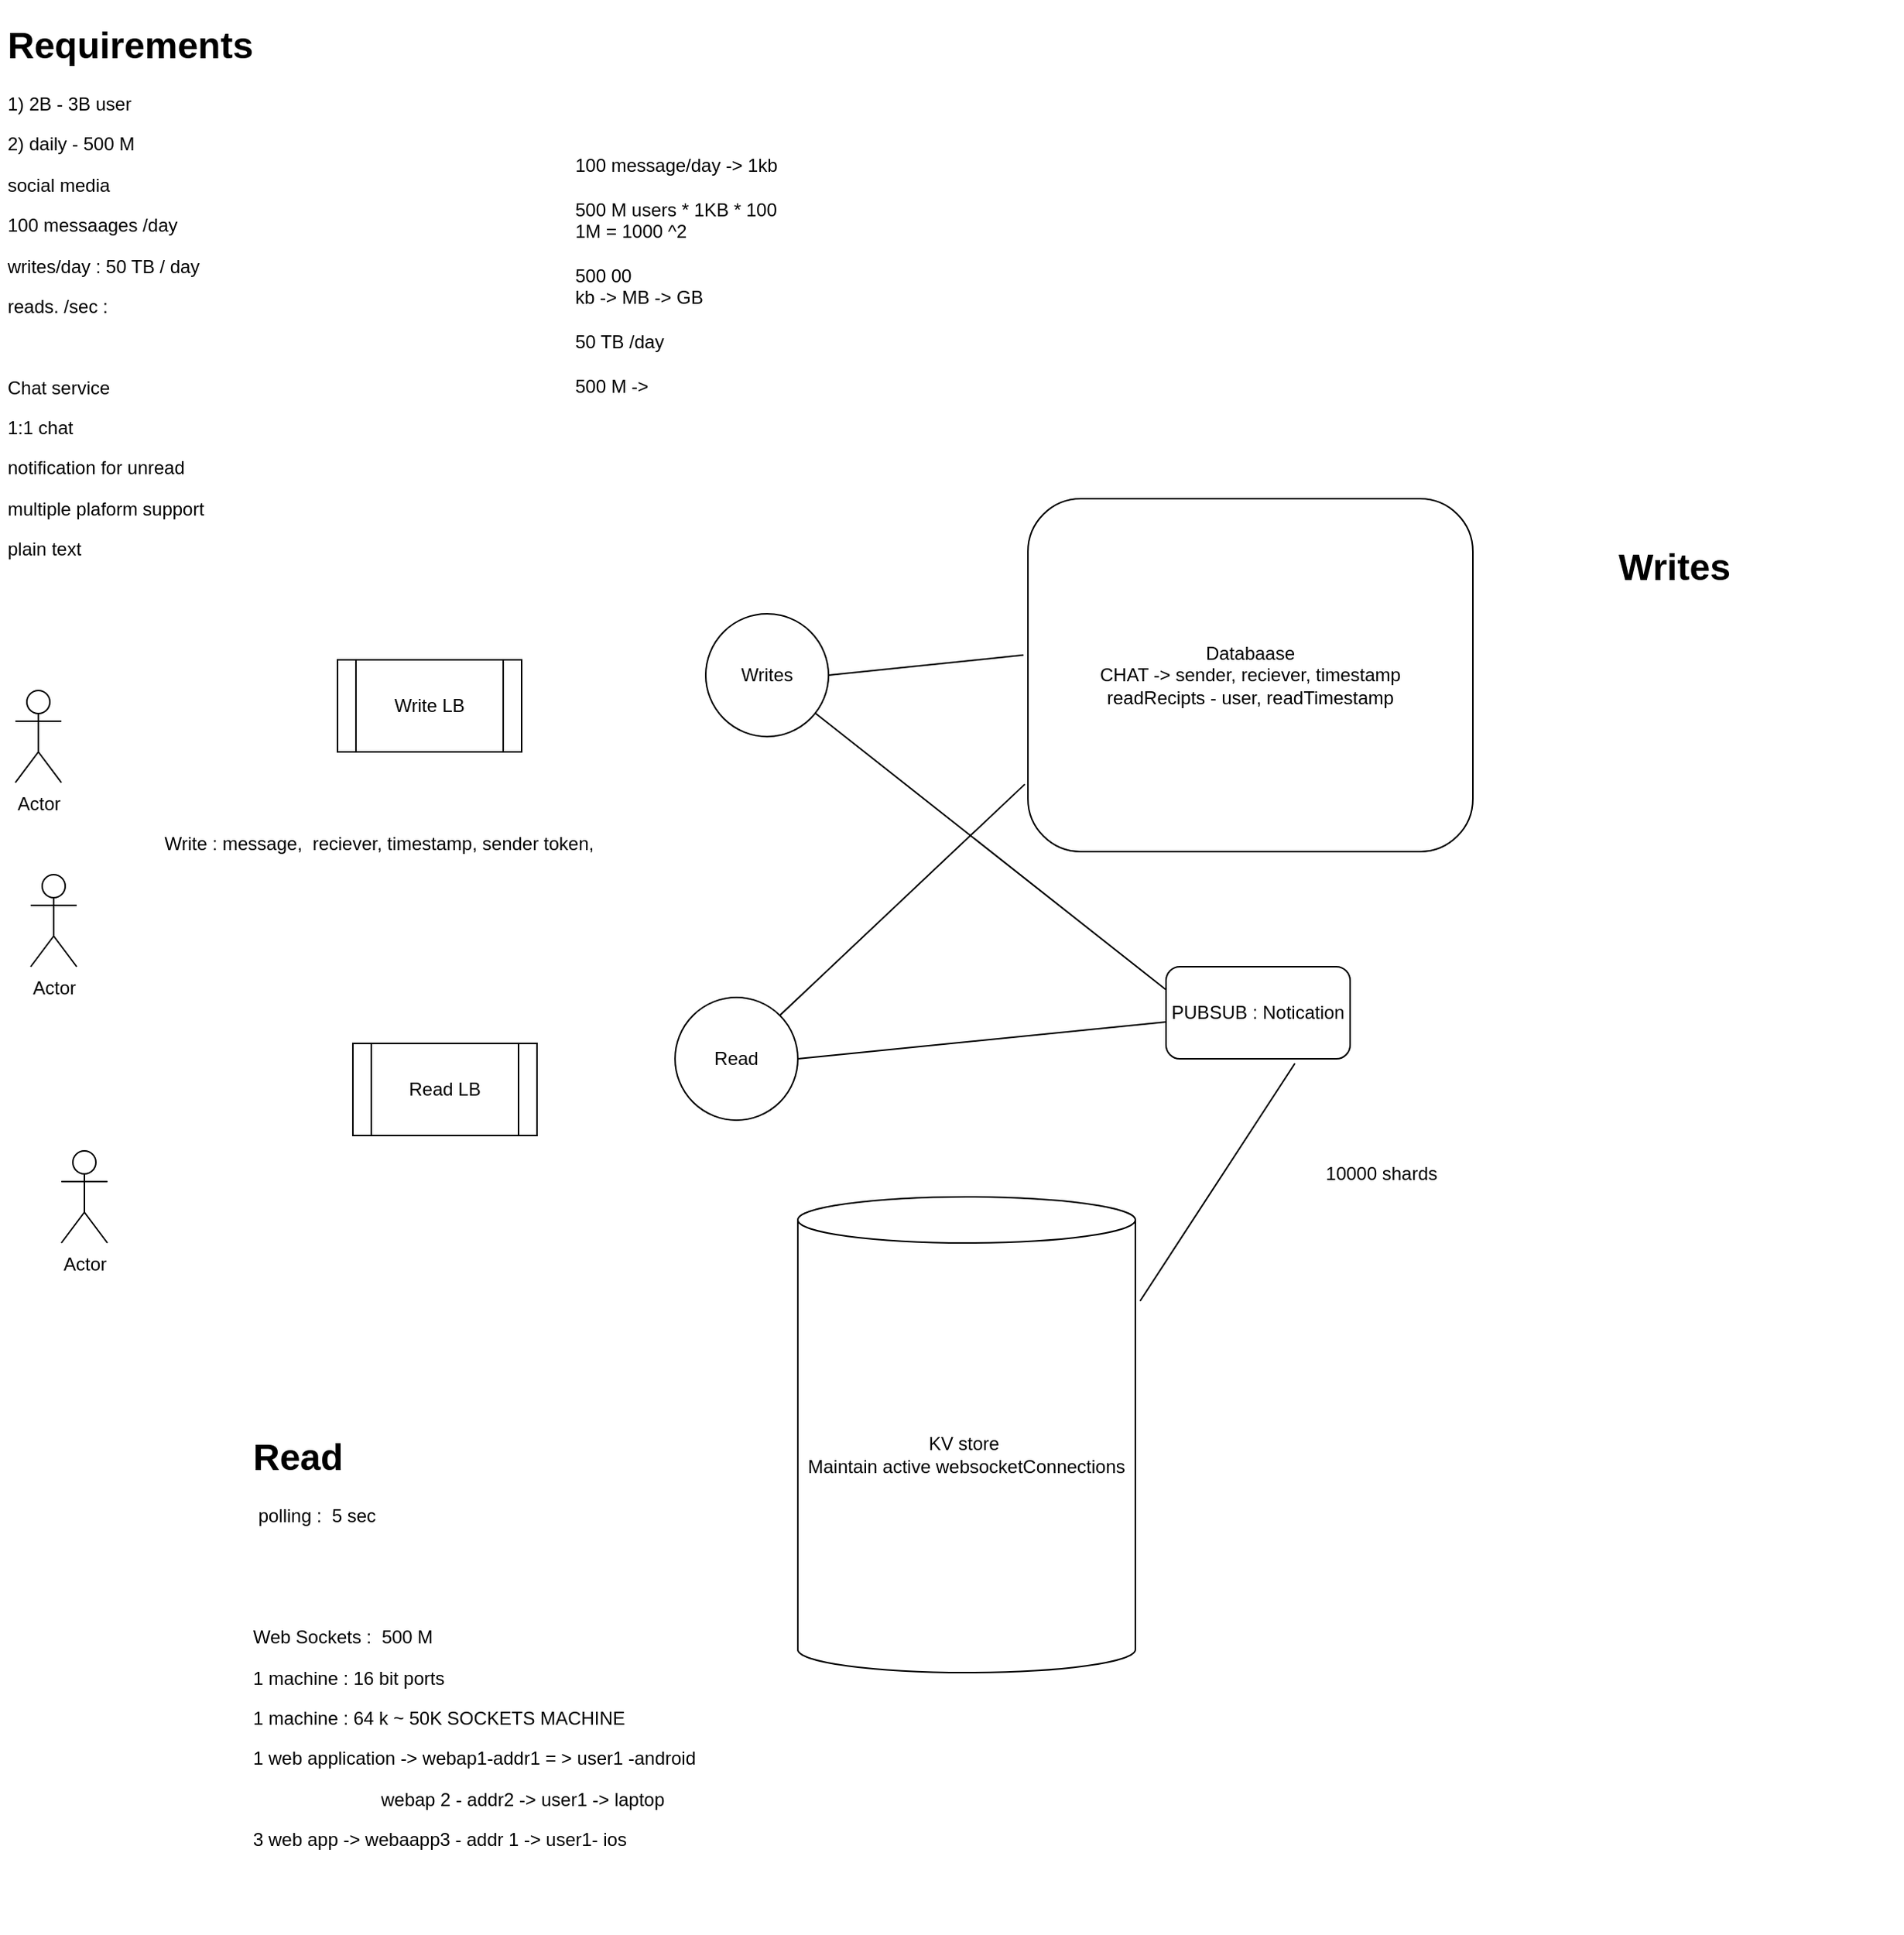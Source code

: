 <mxfile version="20.4.1" type="github" pages="2">
  <diagram id="ESVllcB8Czw5obN8dHQh" name="Page-1">
    <mxGraphModel dx="901" dy="615" grid="1" gridSize="10" guides="1" tooltips="1" connect="1" arrows="1" fold="1" page="1" pageScale="1" pageWidth="850" pageHeight="1100" math="0" shadow="0">
      <root>
        <mxCell id="0" />
        <mxCell id="1" parent="0" />
        <mxCell id="OnPrwDMXdIiLWSFRV_nR-1" value="&lt;h1&gt;Requirements&lt;/h1&gt;&lt;p&gt;1) 2B - 3B user&lt;/p&gt;&lt;p&gt;2) daily - 500 M&lt;/p&gt;&lt;p&gt;social media&lt;/p&gt;&lt;p&gt;100 messaages /day&lt;/p&gt;&lt;p&gt;writes/day : 50 TB / day&lt;/p&gt;&lt;p&gt;reads. /sec :&amp;nbsp;&amp;nbsp;&lt;/p&gt;&lt;p&gt;&lt;br&gt;&lt;/p&gt;&lt;p&gt;Chat service&lt;/p&gt;&lt;p&gt;1:1 chat&lt;/p&gt;&lt;p&gt;notification for unread&lt;/p&gt;&lt;p&gt;multiple plaform support&lt;/p&gt;&lt;p&gt;plain text&lt;/p&gt;&lt;p&gt;&lt;br&gt;&lt;/p&gt;&lt;p&gt;&lt;br&gt;&lt;/p&gt;&lt;p&gt;&lt;br&gt;&lt;/p&gt;&lt;p&gt;&lt;br&gt;&lt;/p&gt;&lt;p&gt;&lt;br&gt;&lt;/p&gt;" style="text;html=1;strokeColor=none;fillColor=none;spacing=5;spacingTop=-20;whiteSpace=wrap;overflow=hidden;rounded=0;" vertex="1" parent="1">
          <mxGeometry x="50" y="20" width="250" height="460" as="geometry" />
        </mxCell>
        <mxCell id="OnPrwDMXdIiLWSFRV_nR-2" value="&lt;h1&gt;&lt;br&gt;&lt;/h1&gt;&lt;div&gt;100 message/day -&amp;gt; 1kb&lt;/div&gt;&lt;div&gt;&lt;br&gt;&lt;/div&gt;&lt;div&gt;500 M users * 1KB * 100&lt;/div&gt;&lt;div&gt;1M = 1000 ^2&lt;/div&gt;&lt;div&gt;&lt;br&gt;&lt;/div&gt;&lt;div&gt;500 00&amp;nbsp;&lt;/div&gt;&lt;div&gt;kb -&amp;gt; MB -&amp;gt; GB&lt;/div&gt;&lt;div&gt;&lt;br&gt;&lt;/div&gt;&lt;div&gt;50 TB /day&lt;/div&gt;&lt;div&gt;&lt;br&gt;&lt;/div&gt;&lt;div&gt;500 M -&amp;gt;&amp;nbsp;&lt;/div&gt;" style="text;html=1;strokeColor=none;fillColor=none;spacing=5;spacingTop=-20;whiteSpace=wrap;overflow=hidden;rounded=0;" vertex="1" parent="1">
          <mxGeometry x="420" y="60" width="190" height="260" as="geometry" />
        </mxCell>
        <mxCell id="OnPrwDMXdIiLWSFRV_nR-3" value="Actor" style="shape=umlActor;verticalLabelPosition=bottom;verticalAlign=top;html=1;outlineConnect=0;" vertex="1" parent="1">
          <mxGeometry x="90" y="760" width="30" height="60" as="geometry" />
        </mxCell>
        <mxCell id="OnPrwDMXdIiLWSFRV_nR-4" value="Actor" style="shape=umlActor;verticalLabelPosition=bottom;verticalAlign=top;html=1;outlineConnect=0;" vertex="1" parent="1">
          <mxGeometry x="70" y="580" width="30" height="60" as="geometry" />
        </mxCell>
        <mxCell id="OnPrwDMXdIiLWSFRV_nR-5" value="Actor" style="shape=umlActor;verticalLabelPosition=bottom;verticalAlign=top;html=1;outlineConnect=0;" vertex="1" parent="1">
          <mxGeometry x="60" y="460" width="30" height="60" as="geometry" />
        </mxCell>
        <mxCell id="OnPrwDMXdIiLWSFRV_nR-7" value="Write LB" style="shape=process;whiteSpace=wrap;html=1;backgroundOutline=1;" vertex="1" parent="1">
          <mxGeometry x="270" y="440" width="120" height="60" as="geometry" />
        </mxCell>
        <mxCell id="OnPrwDMXdIiLWSFRV_nR-8" value="Writes" style="ellipse;whiteSpace=wrap;html=1;aspect=fixed;" vertex="1" parent="1">
          <mxGeometry x="510" y="410" width="80" height="80" as="geometry" />
        </mxCell>
        <mxCell id="OnPrwDMXdIiLWSFRV_nR-9" value="&lt;h1&gt;Writes&lt;/h1&gt;" style="text;html=1;strokeColor=none;fillColor=none;spacing=5;spacingTop=-20;whiteSpace=wrap;overflow=hidden;rounded=0;" vertex="1" parent="1">
          <mxGeometry x="1100" y="360" width="190" height="120" as="geometry" />
        </mxCell>
        <mxCell id="OnPrwDMXdIiLWSFRV_nR-10" value="&lt;h1&gt;Read&lt;/h1&gt;&lt;p&gt;&amp;nbsp;polling :&amp;nbsp; 5 sec&lt;/p&gt;&lt;p&gt;&lt;br&gt;&lt;/p&gt;&lt;p&gt;&lt;br&gt;&lt;/p&gt;&lt;p&gt;Web Sockets :&amp;nbsp; 500 M&lt;/p&gt;&lt;p&gt;1 machine : 16 bit ports&lt;/p&gt;&lt;p&gt;1 machine : 64 k ~ 50K SOCKETS MACHINE&lt;/p&gt;&lt;p&gt;1 web application -&amp;gt; webap1-addr1 = &amp;gt; user1 -android&lt;/p&gt;&lt;p&gt;&lt;span style=&quot;white-space: pre;&quot;&gt;	&lt;/span&gt;&amp;nbsp; &amp;nbsp; &amp;nbsp; &amp;nbsp; &amp;nbsp; &amp;nbsp; &amp;nbsp; &amp;nbsp; &amp;nbsp; &amp;nbsp; &amp;nbsp; &amp;nbsp; webap 2 - addr2 -&amp;gt; user1 -&amp;gt; laptop&lt;br&gt;&lt;/p&gt;&lt;p&gt;3 web app -&amp;gt; webaapp3 - addr 1 -&amp;gt; user1- ios&lt;/p&gt;&lt;p&gt;&lt;br&gt;&lt;/p&gt;&lt;p&gt;&lt;br&gt;&lt;/p&gt;&lt;p&gt;&lt;br&gt;&lt;/p&gt;" style="text;html=1;strokeColor=none;fillColor=none;spacing=5;spacingTop=-20;whiteSpace=wrap;overflow=hidden;rounded=0;" vertex="1" parent="1">
          <mxGeometry x="210" y="940" width="310" height="330" as="geometry" />
        </mxCell>
        <mxCell id="OnPrwDMXdIiLWSFRV_nR-11" value="Read LB" style="shape=process;whiteSpace=wrap;html=1;backgroundOutline=1;" vertex="1" parent="1">
          <mxGeometry x="280" y="690" width="120" height="60" as="geometry" />
        </mxCell>
        <mxCell id="OnPrwDMXdIiLWSFRV_nR-12" value="Read" style="ellipse;whiteSpace=wrap;html=1;aspect=fixed;" vertex="1" parent="1">
          <mxGeometry x="490" y="660" width="80" height="80" as="geometry" />
        </mxCell>
        <mxCell id="OnPrwDMXdIiLWSFRV_nR-16" value="Databaase&lt;br&gt;CHAT -&amp;gt; sender, reciever, timestamp&lt;br&gt;readRecipts - user, readTimestamp" style="rounded=1;whiteSpace=wrap;html=1;" vertex="1" parent="1">
          <mxGeometry x="720" y="335" width="290" height="230" as="geometry" />
        </mxCell>
        <mxCell id="OnPrwDMXdIiLWSFRV_nR-18" value="Write : message,&amp;nbsp; reciever, timestamp, sender token,&amp;nbsp;&amp;nbsp;" style="text;html=1;align=center;verticalAlign=middle;resizable=0;points=[];autosize=1;strokeColor=none;fillColor=none;" vertex="1" parent="1">
          <mxGeometry x="145" y="545" width="310" height="30" as="geometry" />
        </mxCell>
        <mxCell id="OnPrwDMXdIiLWSFRV_nR-19" value="PUBSUB : Notication" style="rounded=1;whiteSpace=wrap;html=1;" vertex="1" parent="1">
          <mxGeometry x="810" y="640" width="120" height="60" as="geometry" />
        </mxCell>
        <mxCell id="OnPrwDMXdIiLWSFRV_nR-20" value="" style="endArrow=none;html=1;rounded=0;exitX=1;exitY=0.5;exitDx=0;exitDy=0;" edge="1" parent="1" source="OnPrwDMXdIiLWSFRV_nR-12" target="OnPrwDMXdIiLWSFRV_nR-19">
          <mxGeometry width="50" height="50" relative="1" as="geometry">
            <mxPoint x="620" y="760" as="sourcePoint" />
            <mxPoint x="670" y="710" as="targetPoint" />
          </mxGeometry>
        </mxCell>
        <mxCell id="OnPrwDMXdIiLWSFRV_nR-22" value="KV store&amp;nbsp;&lt;br&gt;Maintain active websocketConnections" style="shape=cylinder3;whiteSpace=wrap;html=1;boundedLbl=1;backgroundOutline=1;size=15;" vertex="1" parent="1">
          <mxGeometry x="570" y="790" width="220" height="310" as="geometry" />
        </mxCell>
        <mxCell id="OnPrwDMXdIiLWSFRV_nR-23" value="" style="endArrow=none;html=1;rounded=0;entryX=0.7;entryY=1.05;entryDx=0;entryDy=0;entryPerimeter=0;exitX=1.014;exitY=0.219;exitDx=0;exitDy=0;exitPerimeter=0;" edge="1" parent="1" source="OnPrwDMXdIiLWSFRV_nR-22" target="OnPrwDMXdIiLWSFRV_nR-19">
          <mxGeometry width="50" height="50" relative="1" as="geometry">
            <mxPoint x="440" y="890" as="sourcePoint" />
            <mxPoint x="490" y="840" as="targetPoint" />
          </mxGeometry>
        </mxCell>
        <mxCell id="OnPrwDMXdIiLWSFRV_nR-24" value="10000 shards" style="text;html=1;align=center;verticalAlign=middle;resizable=0;points=[];autosize=1;strokeColor=none;fillColor=none;" vertex="1" parent="1">
          <mxGeometry x="900" y="760" width="100" height="30" as="geometry" />
        </mxCell>
        <mxCell id="OnPrwDMXdIiLWSFRV_nR-25" value="" style="endArrow=none;html=1;rounded=0;exitX=1;exitY=0;exitDx=0;exitDy=0;entryX=-0.007;entryY=0.809;entryDx=0;entryDy=0;entryPerimeter=0;" edge="1" parent="1" source="OnPrwDMXdIiLWSFRV_nR-12" target="OnPrwDMXdIiLWSFRV_nR-16">
          <mxGeometry width="50" height="50" relative="1" as="geometry">
            <mxPoint x="630" y="730" as="sourcePoint" />
            <mxPoint x="680" y="680" as="targetPoint" />
          </mxGeometry>
        </mxCell>
        <mxCell id="OnPrwDMXdIiLWSFRV_nR-26" value="" style="endArrow=none;html=1;rounded=0;entryX=-0.01;entryY=0.443;entryDx=0;entryDy=0;entryPerimeter=0;exitX=1;exitY=0.5;exitDx=0;exitDy=0;" edge="1" parent="1" source="OnPrwDMXdIiLWSFRV_nR-8" target="OnPrwDMXdIiLWSFRV_nR-16">
          <mxGeometry width="50" height="50" relative="1" as="geometry">
            <mxPoint x="630" y="670" as="sourcePoint" />
            <mxPoint x="680" y="620" as="targetPoint" />
          </mxGeometry>
        </mxCell>
        <mxCell id="OnPrwDMXdIiLWSFRV_nR-27" value="" style="endArrow=none;html=1;rounded=0;entryX=0;entryY=0.25;entryDx=0;entryDy=0;" edge="1" parent="1" source="OnPrwDMXdIiLWSFRV_nR-8" target="OnPrwDMXdIiLWSFRV_nR-19">
          <mxGeometry width="50" height="50" relative="1" as="geometry">
            <mxPoint x="630" y="670" as="sourcePoint" />
            <mxPoint x="680" y="620" as="targetPoint" />
          </mxGeometry>
        </mxCell>
      </root>
    </mxGraphModel>
  </diagram>
  <diagram id="kOfmI5wOrvasCy3K0bVl" name="Page-2">
    <mxGraphModel dx="946" dy="646" grid="1" gridSize="10" guides="1" tooltips="1" connect="1" arrows="1" fold="1" page="1" pageScale="1" pageWidth="850" pageHeight="1100" math="0" shadow="0">
      <root>
        <mxCell id="0" />
        <mxCell id="1" parent="0" />
        <mxCell id="VCs4Zbao1CasMJ0TSp6X-1" value="&lt;h1&gt;Requirements&lt;/h1&gt;&lt;div&gt;&lt;br&gt;&lt;/div&gt;&lt;div&gt;1) Instagram&lt;/div&gt;&lt;div&gt;2). User upload photo&lt;/div&gt;&lt;div&gt;3) User follows users&lt;/div&gt;&lt;div&gt;4) Feed of the users user is following&lt;/div&gt;&lt;div&gt;&lt;br&gt;&lt;/div&gt;&lt;div&gt;Chronological ranking&lt;/div&gt;&lt;div&gt;Feed is same across platform&amp;nbsp;&lt;/div&gt;&lt;div&gt;&lt;br&gt;&lt;/div&gt;&lt;div&gt;&lt;br&gt;&lt;/div&gt;&lt;div&gt;&lt;br&gt;&lt;/div&gt;&lt;div&gt;scale :&lt;/div&gt;&lt;div&gt;1B user&lt;/div&gt;&lt;div&gt;~200 M user active&lt;/div&gt;&lt;div&gt;10 photos&lt;/div&gt;&lt;div&gt;reaasonable aassumption for multi geograpgies&lt;/div&gt;&lt;div&gt;&lt;br&gt;&lt;/div&gt;&lt;div&gt;&lt;br&gt;&lt;/div&gt;&lt;div&gt;&lt;br&gt;&lt;/div&gt;&lt;div&gt;&lt;br&gt;&lt;/div&gt;&lt;div&gt;&lt;br&gt;&lt;/div&gt;&lt;div&gt;&lt;br&gt;&lt;/div&gt;&lt;div&gt;2 B writes / days&amp;nbsp;&lt;br&gt;&lt;/div&gt;&lt;div&gt;CDN for photos Id&lt;/div&gt;" style="text;html=1;strokeColor=none;fillColor=none;spacing=5;spacingTop=-20;whiteSpace=wrap;overflow=hidden;rounded=0;" vertex="1" parent="1">
          <mxGeometry x="20" y="60" width="340" height="520" as="geometry" />
        </mxCell>
        <mxCell id="VCs4Zbao1CasMJ0TSp6X-2" value="&lt;h1&gt;200 M * 10 Photos&lt;/h1&gt;&lt;div&gt;&lt;br&gt;&lt;/div&gt;&lt;div&gt;200 * 1000^ 2 ^ 10&lt;/div&gt;&lt;div&gt;&lt;br&gt;&lt;/div&gt;&lt;div&gt;2 B writes / days&amp;nbsp;&lt;/div&gt;" style="text;html=1;strokeColor=none;fillColor=none;spacing=5;spacingTop=-20;whiteSpace=wrap;overflow=hidden;rounded=0;" vertex="1" parent="1">
          <mxGeometry x="471" y="50" width="340" height="390" as="geometry" />
        </mxCell>
        <mxCell id="VCs4Zbao1CasMJ0TSp6X-3" value="Actor" style="shape=umlActor;verticalLabelPosition=bottom;verticalAlign=top;html=1;outlineConnect=0;" vertex="1" parent="1">
          <mxGeometry x="60" y="730" width="30" height="60" as="geometry" />
        </mxCell>
        <mxCell id="VCs4Zbao1CasMJ0TSp6X-4" value="CDN" style="rhombus;whiteSpace=wrap;html=1;" vertex="1" parent="1">
          <mxGeometry x="370" y="590" width="80" height="80" as="geometry" />
        </mxCell>
        <mxCell id="VCs4Zbao1CasMJ0TSp6X-5" value="LB" style="triangle;whiteSpace=wrap;html=1;" vertex="1" parent="1">
          <mxGeometry x="220" y="740" width="60" height="80" as="geometry" />
        </mxCell>
        <mxCell id="VCs4Zbao1CasMJ0TSp6X-7" value="Post Photo" style="ellipse;whiteSpace=wrap;html=1;aspect=fixed;" vertex="1" parent="1">
          <mxGeometry x="385" y="770" width="80" height="80" as="geometry" />
        </mxCell>
        <mxCell id="VCs4Zbao1CasMJ0TSp6X-8" value="DB&lt;br&gt;POSTS - userid , cdnId, timestamp, postText&lt;br&gt;Users - user , connectedUser" style="shape=process;whiteSpace=wrap;html=1;backgroundOutline=1;" vertex="1" parent="1">
          <mxGeometry x="510" y="680" width="310" height="120" as="geometry" />
        </mxCell>
        <mxCell id="VCs4Zbao1CasMJ0TSp6X-9" value="" style="endArrow=none;html=1;rounded=0;entryX=0;entryY=0.5;entryDx=0;entryDy=0;" edge="1" parent="1" source="VCs4Zbao1CasMJ0TSp6X-3" target="VCs4Zbao1CasMJ0TSp6X-4">
          <mxGeometry width="50" height="50" relative="1" as="geometry">
            <mxPoint x="400" y="710" as="sourcePoint" />
            <mxPoint x="450" y="660" as="targetPoint" />
          </mxGeometry>
        </mxCell>
        <mxCell id="VCs4Zbao1CasMJ0TSp6X-10" value="" style="endArrow=none;html=1;rounded=0;exitX=1;exitY=1;exitDx=0;exitDy=0;exitPerimeter=0;" edge="1" parent="1" source="VCs4Zbao1CasMJ0TSp6X-3" target="VCs4Zbao1CasMJ0TSp6X-5">
          <mxGeometry width="50" height="50" relative="1" as="geometry">
            <mxPoint x="400" y="710" as="sourcePoint" />
            <mxPoint x="450" y="660" as="targetPoint" />
          </mxGeometry>
        </mxCell>
        <mxCell id="VCs4Zbao1CasMJ0TSp6X-11" value="" style="endArrow=none;html=1;rounded=0;exitX=0.833;exitY=0.413;exitDx=0;exitDy=0;exitPerimeter=0;" edge="1" parent="1" source="VCs4Zbao1CasMJ0TSp6X-5" target="VCs4Zbao1CasMJ0TSp6X-7">
          <mxGeometry width="50" height="50" relative="1" as="geometry">
            <mxPoint x="400" y="710" as="sourcePoint" />
            <mxPoint x="450" y="660" as="targetPoint" />
          </mxGeometry>
        </mxCell>
        <mxCell id="VCs4Zbao1CasMJ0TSp6X-12" value="" style="endArrow=none;html=1;rounded=0;exitX=1;exitY=0;exitDx=0;exitDy=0;entryX=0;entryY=0.5;entryDx=0;entryDy=0;" edge="1" parent="1" source="VCs4Zbao1CasMJ0TSp6X-7" target="VCs4Zbao1CasMJ0TSp6X-8">
          <mxGeometry width="50" height="50" relative="1" as="geometry">
            <mxPoint x="400" y="710" as="sourcePoint" />
            <mxPoint x="450" y="660" as="targetPoint" />
          </mxGeometry>
        </mxCell>
        <mxCell id="VCs4Zbao1CasMJ0TSp6X-13" value="Create" style="text;html=1;strokeColor=none;fillColor=none;align=center;verticalAlign=middle;whiteSpace=wrap;rounded=0;" vertex="1" parent="1">
          <mxGeometry x="350" y="510" width="60" height="30" as="geometry" />
        </mxCell>
        <mxCell id="VCs4Zbao1CasMJ0TSp6X-15" value="" style="triangle;whiteSpace=wrap;html=1;" vertex="1" parent="1">
          <mxGeometry x="220" y="920" width="60" height="80" as="geometry" />
        </mxCell>
        <mxCell id="VCs4Zbao1CasMJ0TSp6X-16" value="Read" style="ellipse;whiteSpace=wrap;html=1;" vertex="1" parent="1">
          <mxGeometry x="360" y="920" width="120" height="80" as="geometry" />
        </mxCell>
        <mxCell id="VCs4Zbao1CasMJ0TSp6X-17" value="&lt;h1&gt;Quering master DB for Reaad Feeds&lt;/h1&gt;&lt;div&gt;&lt;br&gt;&lt;/div&gt;&lt;div&gt;for every request , generating feed&lt;/div&gt;&lt;div&gt;&lt;br&gt;&lt;/div&gt;&lt;div&gt;Generating feed might be time taking&lt;/div&gt;" style="text;html=1;strokeColor=none;fillColor=none;spacing=5;spacingTop=-20;whiteSpace=wrap;overflow=hidden;rounded=0;" vertex="1" parent="1">
          <mxGeometry x="110" y="1091" width="190" height="210" as="geometry" />
        </mxCell>
        <mxCell id="VCs4Zbao1CasMJ0TSp6X-18" value="&lt;h1&gt;Seperate Feed DB&lt;/h1&gt;&lt;div&gt;&lt;br&gt;&lt;/div&gt;&lt;div&gt;&lt;br&gt;&lt;/div&gt;&lt;div&gt;More data is required&lt;/div&gt;&lt;div&gt;&lt;br&gt;&lt;/div&gt;&lt;div&gt;no logic required for generating feeds as it is previously generated&amp;nbsp;&lt;/div&gt;&lt;div&gt;&lt;br&gt;&lt;/div&gt;&lt;div&gt;&lt;br&gt;&lt;/div&gt;" style="text;html=1;strokeColor=none;fillColor=none;spacing=5;spacingTop=-20;whiteSpace=wrap;overflow=hidden;rounded=0;" vertex="1" parent="1">
          <mxGeometry x="520" y="1070" width="190" height="280" as="geometry" />
        </mxCell>
      </root>
    </mxGraphModel>
  </diagram>
</mxfile>
